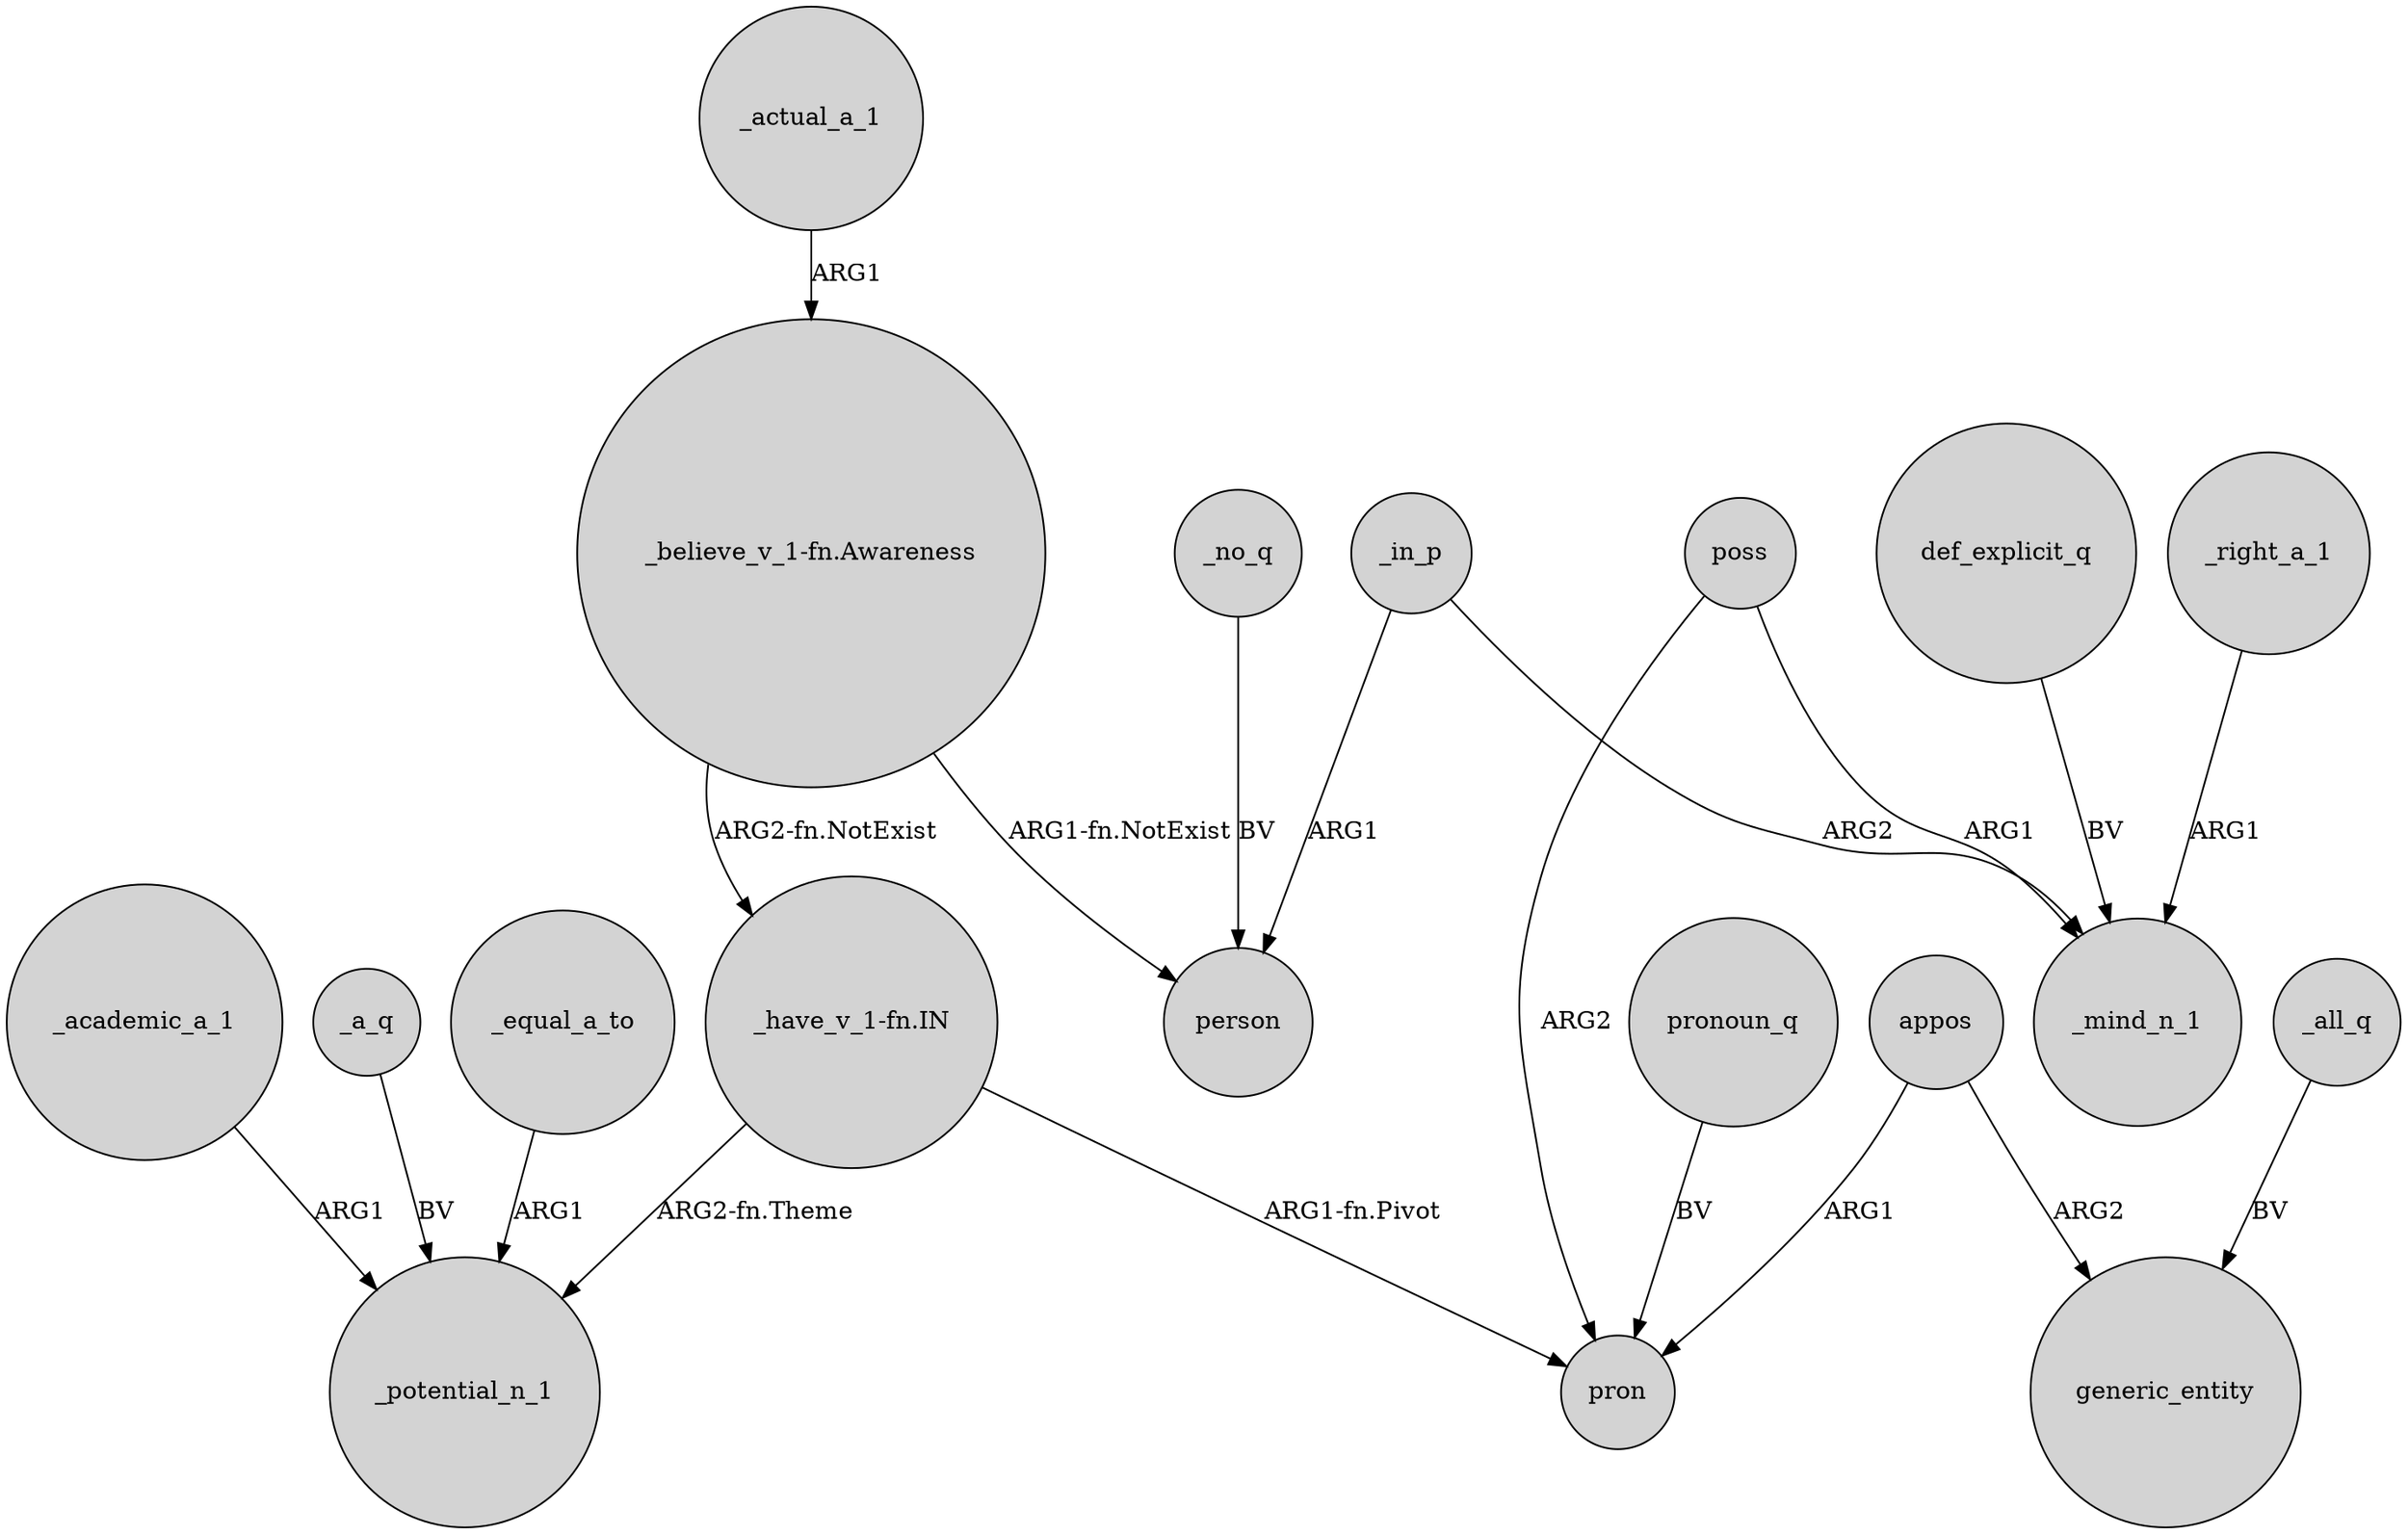 digraph {
	node [shape=circle style=filled]
	_a_q -> _potential_n_1 [label=BV]
	_actual_a_1 -> "_believe_v_1-fn.Awareness" [label=ARG1]
	poss -> pron [label=ARG2]
	_in_p -> person [label=ARG1]
	appos -> generic_entity [label=ARG2]
	"_have_v_1-fn.IN" -> pron [label="ARG1-fn.Pivot"]
	_equal_a_to -> _potential_n_1 [label=ARG1]
	def_explicit_q -> _mind_n_1 [label=BV]
	_right_a_1 -> _mind_n_1 [label=ARG1]
	_all_q -> generic_entity [label=BV]
	pronoun_q -> pron [label=BV]
	appos -> pron [label=ARG1]
	_academic_a_1 -> _potential_n_1 [label=ARG1]
	"_believe_v_1-fn.Awareness" -> "_have_v_1-fn.IN" [label="ARG2-fn.NotExist"]
	"_have_v_1-fn.IN" -> _potential_n_1 [label="ARG2-fn.Theme"]
	_in_p -> _mind_n_1 [label=ARG2]
	"_believe_v_1-fn.Awareness" -> person [label="ARG1-fn.NotExist"]
	_no_q -> person [label=BV]
	poss -> _mind_n_1 [label=ARG1]
}

